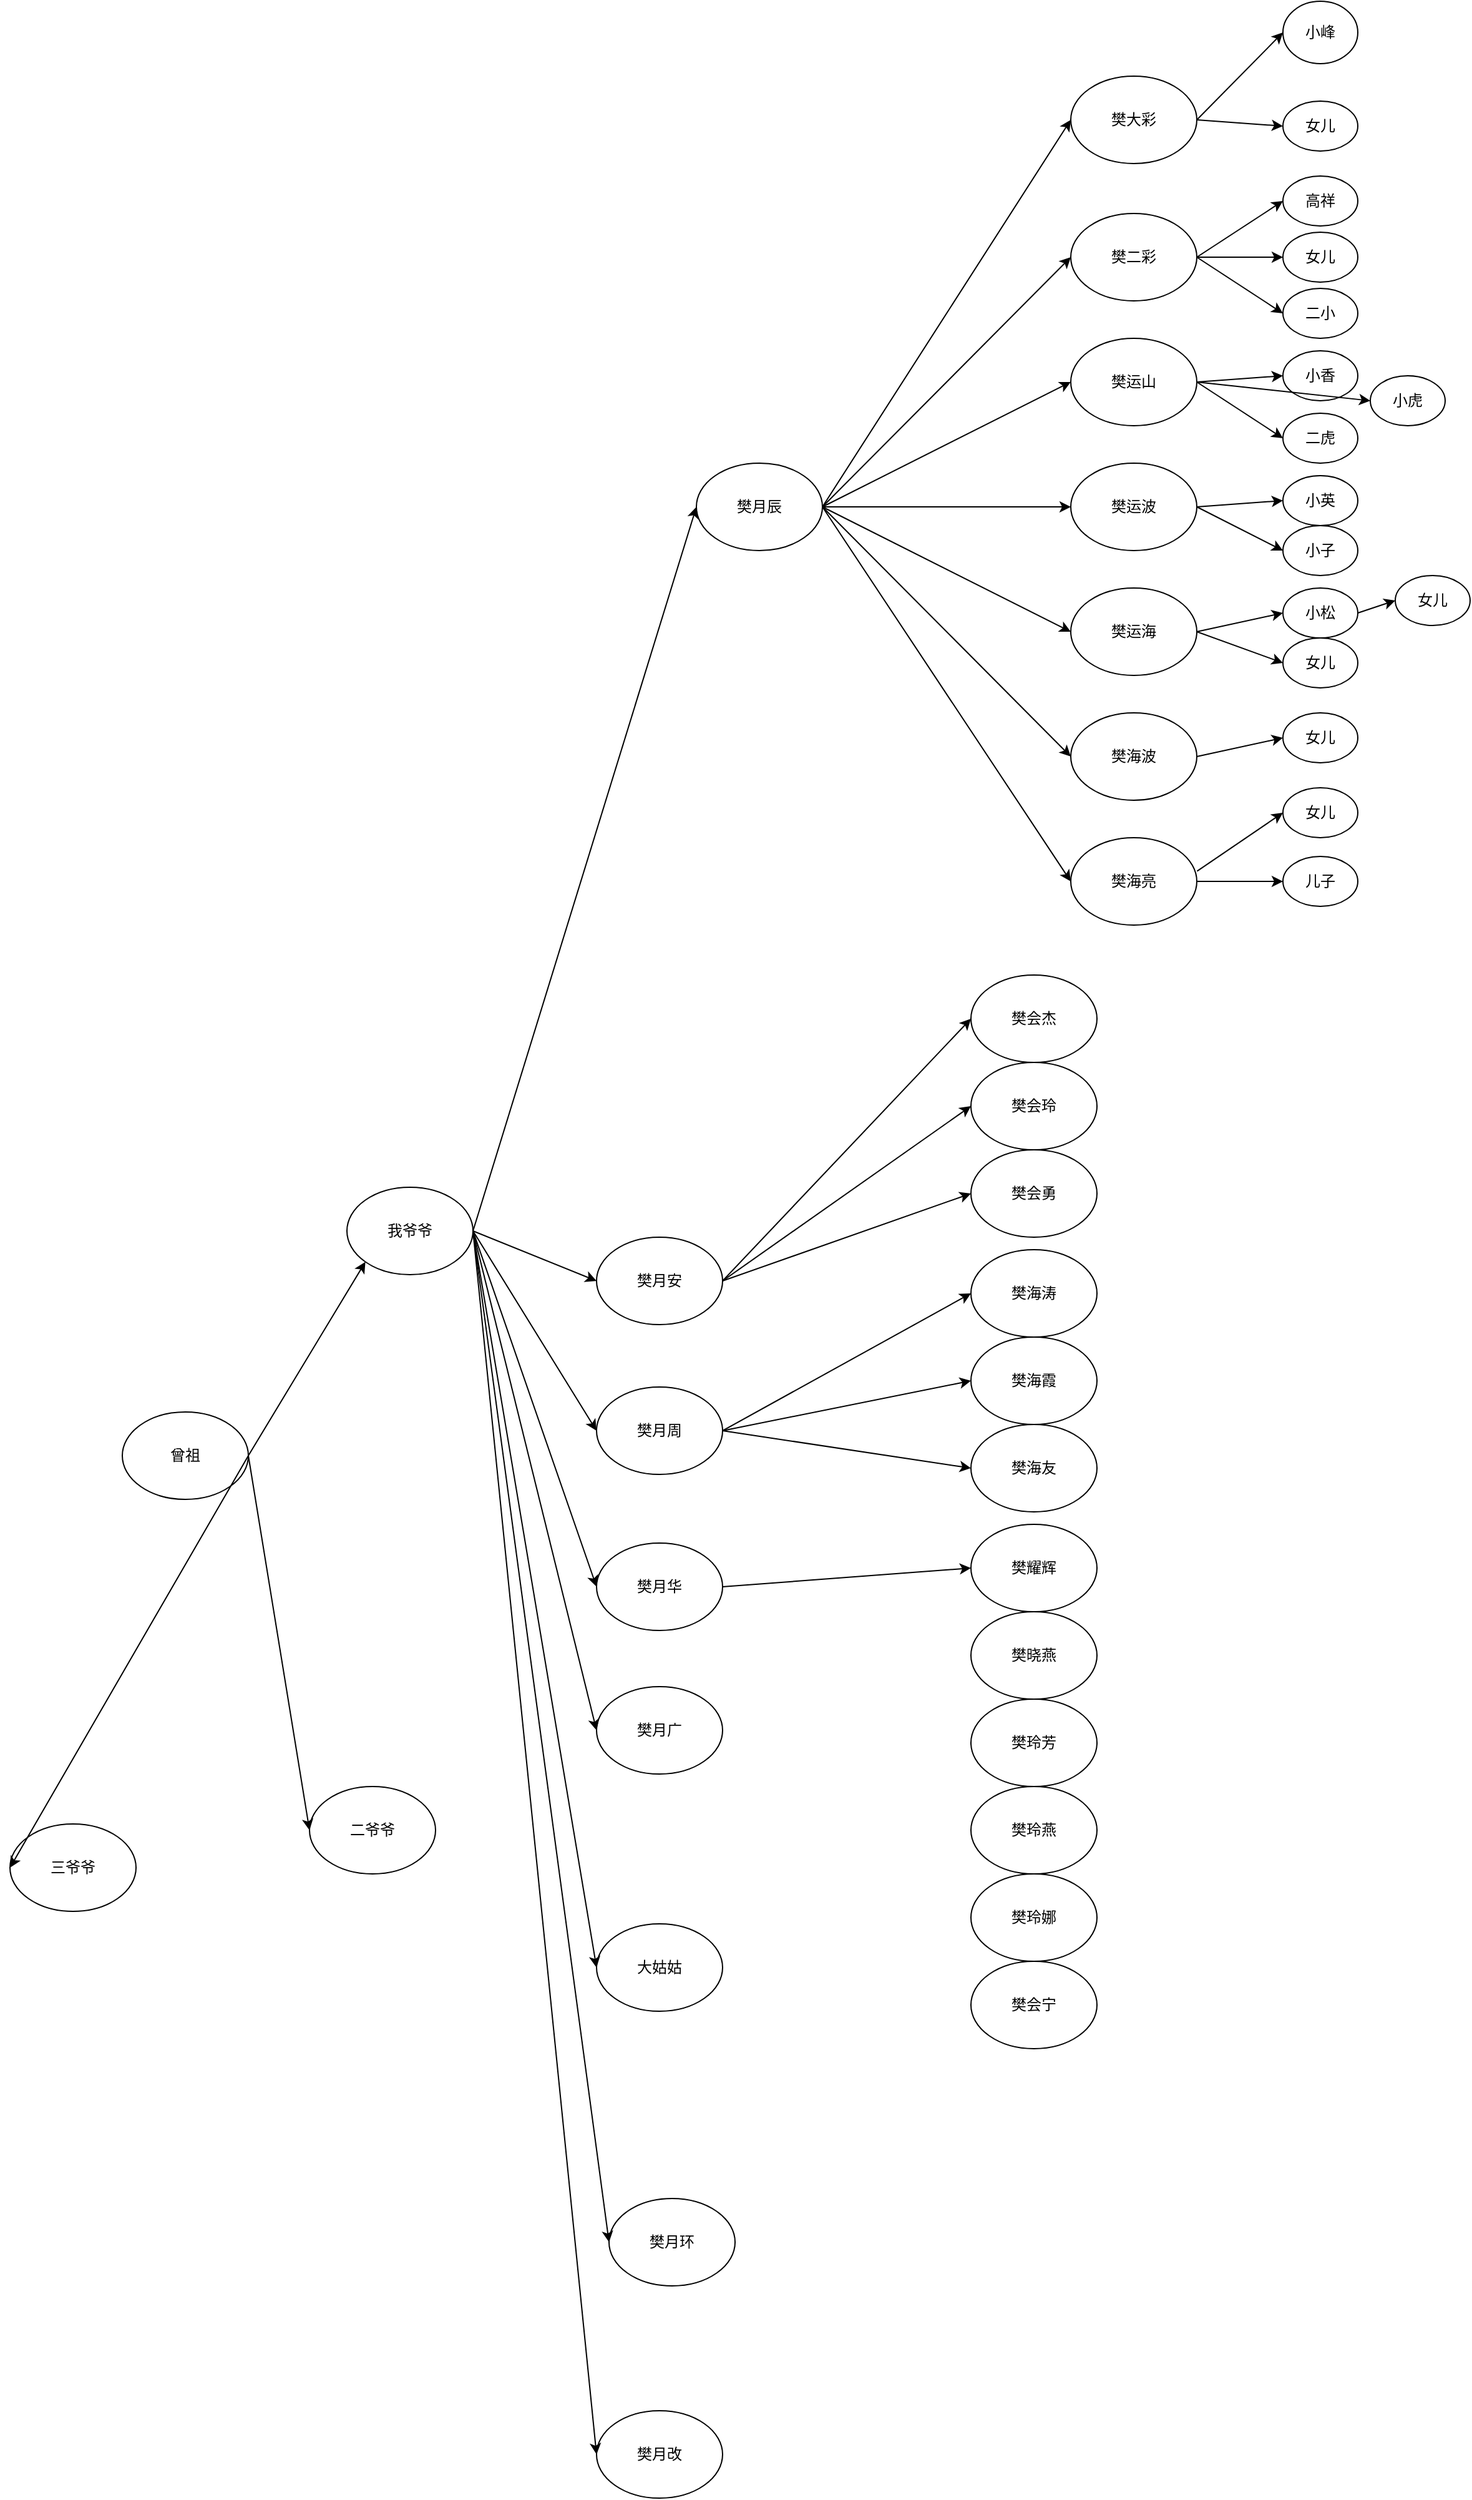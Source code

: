 <mxfile version="23.1.2" type="github">
  <diagram name="Page-1" id="822b0af5-4adb-64df-f703-e8dfc1f81529">
    <mxGraphModel dx="2578" dy="2291" grid="1" gridSize="10" guides="1" tooltips="1" connect="1" arrows="1" fold="1" page="1" pageScale="1" pageWidth="1100" pageHeight="850" background="none" math="0" shadow="0">
      <root>
        <mxCell id="0" />
        <mxCell id="1" parent="0" />
        <mxCell id="7d933b09d9755ecc-15" value="曾祖" style="ellipse;whiteSpace=wrap;html=1;rounded=0;shadow=0;comic=0;strokeWidth=1;fontFamily=Verdana;" parent="1" vertex="1">
          <mxGeometry x="460" y="320" width="101" height="70" as="geometry" />
        </mxCell>
        <mxCell id="mrYq8TOZVtPHyVSn8t1D-1" value="我爷爷" style="ellipse;whiteSpace=wrap;html=1;rounded=0;shadow=0;comic=0;strokeWidth=1;fontFamily=Verdana;" parent="1" vertex="1">
          <mxGeometry x="640" y="140" width="101" height="70" as="geometry" />
        </mxCell>
        <mxCell id="mrYq8TOZVtPHyVSn8t1D-4" value="二爷爷" style="ellipse;whiteSpace=wrap;html=1;rounded=0;shadow=0;comic=0;strokeWidth=1;fontFamily=Verdana;" parent="1" vertex="1">
          <mxGeometry x="610" y="620" width="101" height="70" as="geometry" />
        </mxCell>
        <mxCell id="mrYq8TOZVtPHyVSn8t1D-5" value="三爷爷" style="ellipse;whiteSpace=wrap;html=1;rounded=0;shadow=0;comic=0;strokeWidth=1;fontFamily=Verdana;" parent="1" vertex="1">
          <mxGeometry x="370" y="650" width="101" height="70" as="geometry" />
        </mxCell>
        <mxCell id="mrYq8TOZVtPHyVSn8t1D-6" value="" style="endArrow=classic;html=1;rounded=0;exitX=1;exitY=0.5;exitDx=0;exitDy=0;entryX=0;entryY=0.5;entryDx=0;entryDy=0;" parent="1" source="7d933b09d9755ecc-15" target="mrYq8TOZVtPHyVSn8t1D-5" edge="1">
          <mxGeometry width="50" height="50" relative="1" as="geometry">
            <mxPoint x="485.5" y="600" as="sourcePoint" />
            <mxPoint x="535.5" y="550" as="targetPoint" />
          </mxGeometry>
        </mxCell>
        <mxCell id="mrYq8TOZVtPHyVSn8t1D-7" value="" style="endArrow=classic;html=1;rounded=0;exitX=1;exitY=0.5;exitDx=0;exitDy=0;entryX=0;entryY=0.5;entryDx=0;entryDy=0;" parent="1" source="7d933b09d9755ecc-15" target="mrYq8TOZVtPHyVSn8t1D-4" edge="1">
          <mxGeometry width="50" height="50" relative="1" as="geometry">
            <mxPoint x="490" y="530" as="sourcePoint" />
            <mxPoint x="540" y="480" as="targetPoint" />
          </mxGeometry>
        </mxCell>
        <mxCell id="mrYq8TOZVtPHyVSn8t1D-8" value="樊月辰" style="ellipse;whiteSpace=wrap;html=1;rounded=0;shadow=0;comic=0;strokeWidth=1;fontFamily=Verdana;" parent="1" vertex="1">
          <mxGeometry x="920" y="-440" width="101" height="70" as="geometry" />
        </mxCell>
        <mxCell id="mrYq8TOZVtPHyVSn8t1D-12" value="樊月安" style="ellipse;whiteSpace=wrap;html=1;rounded=0;shadow=0;comic=0;strokeWidth=1;fontFamily=Verdana;" parent="1" vertex="1">
          <mxGeometry x="840" y="180" width="101" height="70" as="geometry" />
        </mxCell>
        <mxCell id="mrYq8TOZVtPHyVSn8t1D-13" value="樊月周" style="ellipse;whiteSpace=wrap;html=1;rounded=0;shadow=0;comic=0;strokeWidth=1;fontFamily=Verdana;" parent="1" vertex="1">
          <mxGeometry x="840" y="300" width="101" height="70" as="geometry" />
        </mxCell>
        <mxCell id="mrYq8TOZVtPHyVSn8t1D-14" value="樊月华" style="ellipse;whiteSpace=wrap;html=1;rounded=0;shadow=0;comic=0;strokeWidth=1;fontFamily=Verdana;" parent="1" vertex="1">
          <mxGeometry x="840" y="425" width="101" height="70" as="geometry" />
        </mxCell>
        <mxCell id="mrYq8TOZVtPHyVSn8t1D-15" value="樊月广" style="ellipse;whiteSpace=wrap;html=1;rounded=0;shadow=0;comic=0;strokeWidth=1;fontFamily=Verdana;" parent="1" vertex="1">
          <mxGeometry x="840" y="540" width="101" height="70" as="geometry" />
        </mxCell>
        <mxCell id="mrYq8TOZVtPHyVSn8t1D-16" value="大姑姑" style="ellipse;whiteSpace=wrap;html=1;rounded=0;shadow=0;comic=0;strokeWidth=1;fontFamily=Verdana;" parent="1" vertex="1">
          <mxGeometry x="840" y="730" width="101" height="70" as="geometry" />
        </mxCell>
        <mxCell id="mrYq8TOZVtPHyVSn8t1D-17" value="樊月环" style="ellipse;whiteSpace=wrap;html=1;rounded=0;shadow=0;comic=0;strokeWidth=1;fontFamily=Verdana;" parent="1" vertex="1">
          <mxGeometry x="850" y="950" width="101" height="70" as="geometry" />
        </mxCell>
        <mxCell id="mrYq8TOZVtPHyVSn8t1D-18" value="樊月改" style="ellipse;whiteSpace=wrap;html=1;rounded=0;shadow=0;comic=0;strokeWidth=1;fontFamily=Verdana;" parent="1" vertex="1">
          <mxGeometry x="840" y="1120" width="101" height="70" as="geometry" />
        </mxCell>
        <mxCell id="mrYq8TOZVtPHyVSn8t1D-20" value="" style="endArrow=classic;html=1;rounded=0;exitX=1;exitY=0.5;exitDx=0;exitDy=0;entryX=0;entryY=0.5;entryDx=0;entryDy=0;" parent="1" source="mrYq8TOZVtPHyVSn8t1D-1" target="mrYq8TOZVtPHyVSn8t1D-12" edge="1">
          <mxGeometry width="50" height="50" relative="1" as="geometry">
            <mxPoint x="1280" y="760" as="sourcePoint" />
            <mxPoint x="1330" y="710" as="targetPoint" />
          </mxGeometry>
        </mxCell>
        <mxCell id="mrYq8TOZVtPHyVSn8t1D-21" value="" style="endArrow=classic;html=1;rounded=0;exitX=1;exitY=0.5;exitDx=0;exitDy=0;entryX=0;entryY=0.5;entryDx=0;entryDy=0;" parent="1" source="mrYq8TOZVtPHyVSn8t1D-1" target="mrYq8TOZVtPHyVSn8t1D-13" edge="1">
          <mxGeometry width="50" height="50" relative="1" as="geometry">
            <mxPoint x="1280" y="760" as="sourcePoint" />
            <mxPoint x="1330" y="710" as="targetPoint" />
          </mxGeometry>
        </mxCell>
        <mxCell id="mrYq8TOZVtPHyVSn8t1D-22" value="" style="endArrow=classic;html=1;rounded=0;exitX=1;exitY=0.5;exitDx=0;exitDy=0;entryX=0;entryY=0.5;entryDx=0;entryDy=0;" parent="1" source="mrYq8TOZVtPHyVSn8t1D-1" target="mrYq8TOZVtPHyVSn8t1D-14" edge="1">
          <mxGeometry width="50" height="50" relative="1" as="geometry">
            <mxPoint x="1280" y="760" as="sourcePoint" />
            <mxPoint x="1330" y="710" as="targetPoint" />
          </mxGeometry>
        </mxCell>
        <mxCell id="mrYq8TOZVtPHyVSn8t1D-23" value="" style="endArrow=classic;html=1;rounded=0;exitX=1;exitY=0.5;exitDx=0;exitDy=0;entryX=0;entryY=0.5;entryDx=0;entryDy=0;" parent="1" source="mrYq8TOZVtPHyVSn8t1D-1" target="mrYq8TOZVtPHyVSn8t1D-15" edge="1">
          <mxGeometry width="50" height="50" relative="1" as="geometry">
            <mxPoint x="1280" y="760" as="sourcePoint" />
            <mxPoint x="1330" y="710" as="targetPoint" />
          </mxGeometry>
        </mxCell>
        <mxCell id="mrYq8TOZVtPHyVSn8t1D-24" value="" style="endArrow=classic;html=1;rounded=0;exitX=1;exitY=0.5;exitDx=0;exitDy=0;entryX=0;entryY=0.5;entryDx=0;entryDy=0;" parent="1" source="mrYq8TOZVtPHyVSn8t1D-1" target="mrYq8TOZVtPHyVSn8t1D-16" edge="1">
          <mxGeometry width="50" height="50" relative="1" as="geometry">
            <mxPoint x="1280" y="760" as="sourcePoint" />
            <mxPoint x="1330" y="710" as="targetPoint" />
          </mxGeometry>
        </mxCell>
        <mxCell id="mrYq8TOZVtPHyVSn8t1D-25" value="" style="endArrow=classic;html=1;rounded=0;exitX=1;exitY=0.5;exitDx=0;exitDy=0;entryX=0;entryY=0.5;entryDx=0;entryDy=0;" parent="1" source="mrYq8TOZVtPHyVSn8t1D-1" target="mrYq8TOZVtPHyVSn8t1D-17" edge="1">
          <mxGeometry width="50" height="50" relative="1" as="geometry">
            <mxPoint x="1280" y="760" as="sourcePoint" />
            <mxPoint x="1330" y="710" as="targetPoint" />
          </mxGeometry>
        </mxCell>
        <mxCell id="mrYq8TOZVtPHyVSn8t1D-26" value="" style="endArrow=classic;html=1;rounded=0;exitX=1;exitY=0.5;exitDx=0;exitDy=0;entryX=0;entryY=0.5;entryDx=0;entryDy=0;" parent="1" source="mrYq8TOZVtPHyVSn8t1D-1" target="mrYq8TOZVtPHyVSn8t1D-18" edge="1">
          <mxGeometry width="50" height="50" relative="1" as="geometry">
            <mxPoint x="1280" y="760" as="sourcePoint" />
            <mxPoint x="1330" y="710" as="targetPoint" />
          </mxGeometry>
        </mxCell>
        <mxCell id="mrYq8TOZVtPHyVSn8t1D-27" value="樊大彩" style="ellipse;whiteSpace=wrap;html=1;rounded=0;shadow=0;comic=0;strokeWidth=1;fontFamily=Verdana;" parent="1" vertex="1">
          <mxGeometry x="1220" y="-750" width="101" height="70" as="geometry" />
        </mxCell>
        <mxCell id="mrYq8TOZVtPHyVSn8t1D-29" value="樊二彩" style="ellipse;whiteSpace=wrap;html=1;rounded=0;shadow=0;comic=0;strokeWidth=1;fontFamily=Verdana;" parent="1" vertex="1">
          <mxGeometry x="1220" y="-640" width="101" height="70" as="geometry" />
        </mxCell>
        <mxCell id="mrYq8TOZVtPHyVSn8t1D-30" value="樊运山" style="ellipse;whiteSpace=wrap;html=1;rounded=0;shadow=0;comic=0;strokeWidth=1;fontFamily=Verdana;" parent="1" vertex="1">
          <mxGeometry x="1220" y="-540" width="101" height="70" as="geometry" />
        </mxCell>
        <mxCell id="mrYq8TOZVtPHyVSn8t1D-31" value="樊运波" style="ellipse;whiteSpace=wrap;html=1;rounded=0;shadow=0;comic=0;strokeWidth=1;fontFamily=Verdana;" parent="1" vertex="1">
          <mxGeometry x="1220" y="-440" width="101" height="70" as="geometry" />
        </mxCell>
        <mxCell id="mrYq8TOZVtPHyVSn8t1D-32" value="樊运海" style="ellipse;whiteSpace=wrap;html=1;rounded=0;shadow=0;comic=0;strokeWidth=1;fontFamily=Verdana;" parent="1" vertex="1">
          <mxGeometry x="1220" y="-340" width="101" height="70" as="geometry" />
        </mxCell>
        <mxCell id="mrYq8TOZVtPHyVSn8t1D-33" value="樊海波" style="ellipse;whiteSpace=wrap;html=1;rounded=0;shadow=0;comic=0;strokeWidth=1;fontFamily=Verdana;" parent="1" vertex="1">
          <mxGeometry x="1220" y="-240" width="101" height="70" as="geometry" />
        </mxCell>
        <mxCell id="mrYq8TOZVtPHyVSn8t1D-34" value="樊海亮" style="ellipse;whiteSpace=wrap;html=1;rounded=0;shadow=0;comic=0;strokeWidth=1;fontFamily=Verdana;" parent="1" vertex="1">
          <mxGeometry x="1220" y="-140" width="101" height="70" as="geometry" />
        </mxCell>
        <mxCell id="mrYq8TOZVtPHyVSn8t1D-35" value="" style="endArrow=classic;html=1;rounded=0;exitX=1;exitY=0.5;exitDx=0;exitDy=0;entryX=0;entryY=0.5;entryDx=0;entryDy=0;" parent="1" source="mrYq8TOZVtPHyVSn8t1D-8" target="mrYq8TOZVtPHyVSn8t1D-29" edge="1">
          <mxGeometry width="50" height="50" relative="1" as="geometry">
            <mxPoint x="1450" y="60" as="sourcePoint" />
            <mxPoint x="1500" y="10" as="targetPoint" />
          </mxGeometry>
        </mxCell>
        <mxCell id="mrYq8TOZVtPHyVSn8t1D-36" value="" style="endArrow=classic;html=1;rounded=0;exitX=1;exitY=0.5;exitDx=0;exitDy=0;entryX=0;entryY=0.5;entryDx=0;entryDy=0;" parent="1" source="mrYq8TOZVtPHyVSn8t1D-8" target="mrYq8TOZVtPHyVSn8t1D-30" edge="1">
          <mxGeometry width="50" height="50" relative="1" as="geometry">
            <mxPoint x="1450" y="60" as="sourcePoint" />
            <mxPoint x="1500" y="10" as="targetPoint" />
          </mxGeometry>
        </mxCell>
        <mxCell id="mrYq8TOZVtPHyVSn8t1D-37" value="" style="endArrow=classic;html=1;rounded=0;entryX=0;entryY=0.5;entryDx=0;entryDy=0;exitX=1;exitY=0.5;exitDx=0;exitDy=0;" parent="1" source="mrYq8TOZVtPHyVSn8t1D-8" target="mrYq8TOZVtPHyVSn8t1D-27" edge="1">
          <mxGeometry width="50" height="50" relative="1" as="geometry">
            <mxPoint x="1110" y="-330" as="sourcePoint" />
            <mxPoint x="1500" y="10" as="targetPoint" />
          </mxGeometry>
        </mxCell>
        <mxCell id="mrYq8TOZVtPHyVSn8t1D-38" value="" style="endArrow=classic;html=1;rounded=0;exitX=1;exitY=0.5;exitDx=0;exitDy=0;entryX=0;entryY=0.5;entryDx=0;entryDy=0;" parent="1" source="mrYq8TOZVtPHyVSn8t1D-8" target="mrYq8TOZVtPHyVSn8t1D-31" edge="1">
          <mxGeometry width="50" height="50" relative="1" as="geometry">
            <mxPoint x="1450" y="60" as="sourcePoint" />
            <mxPoint x="1500" y="10" as="targetPoint" />
          </mxGeometry>
        </mxCell>
        <mxCell id="mrYq8TOZVtPHyVSn8t1D-39" value="" style="endArrow=classic;html=1;rounded=0;exitX=1;exitY=0.5;exitDx=0;exitDy=0;entryX=0;entryY=0.5;entryDx=0;entryDy=0;" parent="1" source="mrYq8TOZVtPHyVSn8t1D-8" target="mrYq8TOZVtPHyVSn8t1D-32" edge="1">
          <mxGeometry width="50" height="50" relative="1" as="geometry">
            <mxPoint x="1450" y="60" as="sourcePoint" />
            <mxPoint x="1500" y="10" as="targetPoint" />
          </mxGeometry>
        </mxCell>
        <mxCell id="mrYq8TOZVtPHyVSn8t1D-40" value="" style="endArrow=classic;html=1;rounded=0;exitX=1;exitY=0.5;exitDx=0;exitDy=0;entryX=0;entryY=0.5;entryDx=0;entryDy=0;" parent="1" source="mrYq8TOZVtPHyVSn8t1D-8" target="mrYq8TOZVtPHyVSn8t1D-33" edge="1">
          <mxGeometry width="50" height="50" relative="1" as="geometry">
            <mxPoint x="1450" y="60" as="sourcePoint" />
            <mxPoint x="1500" y="10" as="targetPoint" />
          </mxGeometry>
        </mxCell>
        <mxCell id="mrYq8TOZVtPHyVSn8t1D-41" value="" style="endArrow=classic;html=1;rounded=0;exitX=1;exitY=0.5;exitDx=0;exitDy=0;entryX=0;entryY=0.5;entryDx=0;entryDy=0;" parent="1" source="mrYq8TOZVtPHyVSn8t1D-8" target="mrYq8TOZVtPHyVSn8t1D-34" edge="1">
          <mxGeometry width="50" height="50" relative="1" as="geometry">
            <mxPoint x="1450" y="60" as="sourcePoint" />
            <mxPoint x="1500" y="10" as="targetPoint" />
          </mxGeometry>
        </mxCell>
        <mxCell id="mrYq8TOZVtPHyVSn8t1D-42" value="小峰" style="ellipse;whiteSpace=wrap;html=1;rounded=0;shadow=0;comic=0;strokeWidth=1;fontFamily=Verdana;" parent="1" vertex="1">
          <mxGeometry x="1390" y="-810" width="60" height="50" as="geometry" />
        </mxCell>
        <mxCell id="mrYq8TOZVtPHyVSn8t1D-44" value="女儿" style="ellipse;whiteSpace=wrap;html=1;rounded=0;shadow=0;comic=0;strokeWidth=1;fontFamily=Verdana;" parent="1" vertex="1">
          <mxGeometry x="1390" y="-730" width="60" height="40" as="geometry" />
        </mxCell>
        <mxCell id="mrYq8TOZVtPHyVSn8t1D-45" value="" style="endArrow=classic;html=1;rounded=0;exitX=1;exitY=0.5;exitDx=0;exitDy=0;entryX=0;entryY=0.5;entryDx=0;entryDy=0;" parent="1" source="mrYq8TOZVtPHyVSn8t1D-27" target="mrYq8TOZVtPHyVSn8t1D-44" edge="1">
          <mxGeometry width="50" height="50" relative="1" as="geometry">
            <mxPoint x="1400" y="-70" as="sourcePoint" />
            <mxPoint x="1450" y="-120" as="targetPoint" />
          </mxGeometry>
        </mxCell>
        <mxCell id="mrYq8TOZVtPHyVSn8t1D-48" value="" style="endArrow=classic;html=1;rounded=0;exitX=1;exitY=0.5;exitDx=0;exitDy=0;entryX=0;entryY=0.5;entryDx=0;entryDy=0;" parent="1" source="mrYq8TOZVtPHyVSn8t1D-27" target="mrYq8TOZVtPHyVSn8t1D-42" edge="1">
          <mxGeometry width="50" height="50" relative="1" as="geometry">
            <mxPoint x="1400" y="-70" as="sourcePoint" />
            <mxPoint x="1450" y="-120" as="targetPoint" />
          </mxGeometry>
        </mxCell>
        <mxCell id="mrYq8TOZVtPHyVSn8t1D-49" value="" style="endArrow=classic;html=1;rounded=0;exitX=1;exitY=0.5;exitDx=0;exitDy=0;entryX=0;entryY=0.5;entryDx=0;entryDy=0;" parent="1" source="mrYq8TOZVtPHyVSn8t1D-29" target="mrYq8TOZVtPHyVSn8t1D-51" edge="1">
          <mxGeometry width="50" height="50" relative="1" as="geometry">
            <mxPoint x="1400" y="-70" as="sourcePoint" />
            <mxPoint x="1450" y="-120" as="targetPoint" />
          </mxGeometry>
        </mxCell>
        <mxCell id="mrYq8TOZVtPHyVSn8t1D-51" value="高祥" style="ellipse;whiteSpace=wrap;html=1;rounded=0;shadow=0;comic=0;strokeWidth=1;fontFamily=Verdana;" parent="1" vertex="1">
          <mxGeometry x="1390" y="-670" width="60" height="40" as="geometry" />
        </mxCell>
        <mxCell id="mrYq8TOZVtPHyVSn8t1D-52" value="女儿" style="ellipse;whiteSpace=wrap;html=1;rounded=0;shadow=0;comic=0;strokeWidth=1;fontFamily=Verdana;" parent="1" vertex="1">
          <mxGeometry x="1390" y="-625" width="60" height="40" as="geometry" />
        </mxCell>
        <mxCell id="mrYq8TOZVtPHyVSn8t1D-53" value="二小" style="ellipse;whiteSpace=wrap;html=1;rounded=0;shadow=0;comic=0;strokeWidth=1;fontFamily=Verdana;" parent="1" vertex="1">
          <mxGeometry x="1390" y="-580" width="60" height="40" as="geometry" />
        </mxCell>
        <mxCell id="mrYq8TOZVtPHyVSn8t1D-54" value="" style="endArrow=classic;html=1;rounded=0;exitX=1;exitY=0.5;exitDx=0;exitDy=0;entryX=0;entryY=0.5;entryDx=0;entryDy=0;" parent="1" source="mrYq8TOZVtPHyVSn8t1D-29" target="mrYq8TOZVtPHyVSn8t1D-52" edge="1">
          <mxGeometry width="50" height="50" relative="1" as="geometry">
            <mxPoint x="1400" y="-70" as="sourcePoint" />
            <mxPoint x="1450" y="-120" as="targetPoint" />
          </mxGeometry>
        </mxCell>
        <mxCell id="mrYq8TOZVtPHyVSn8t1D-55" value="" style="endArrow=classic;html=1;rounded=0;exitX=1;exitY=0.5;exitDx=0;exitDy=0;entryX=0;entryY=0.5;entryDx=0;entryDy=0;" parent="1" source="mrYq8TOZVtPHyVSn8t1D-29" target="mrYq8TOZVtPHyVSn8t1D-53" edge="1">
          <mxGeometry width="50" height="50" relative="1" as="geometry">
            <mxPoint x="1400" y="-70" as="sourcePoint" />
            <mxPoint x="1450" y="-120" as="targetPoint" />
          </mxGeometry>
        </mxCell>
        <mxCell id="mrYq8TOZVtPHyVSn8t1D-56" value="小香" style="ellipse;whiteSpace=wrap;html=1;rounded=0;shadow=0;comic=0;strokeWidth=1;fontFamily=Verdana;" parent="1" vertex="1">
          <mxGeometry x="1390" y="-530" width="60" height="40" as="geometry" />
        </mxCell>
        <mxCell id="mrYq8TOZVtPHyVSn8t1D-57" value="二虎" style="ellipse;whiteSpace=wrap;html=1;rounded=0;shadow=0;comic=0;strokeWidth=1;fontFamily=Verdana;" parent="1" vertex="1">
          <mxGeometry x="1390" y="-480" width="60" height="40" as="geometry" />
        </mxCell>
        <mxCell id="mrYq8TOZVtPHyVSn8t1D-58" value="小虎" style="ellipse;whiteSpace=wrap;html=1;rounded=0;shadow=0;comic=0;strokeWidth=1;fontFamily=Verdana;" parent="1" vertex="1">
          <mxGeometry x="1460" y="-510" width="60" height="40" as="geometry" />
        </mxCell>
        <mxCell id="mrYq8TOZVtPHyVSn8t1D-59" value="" style="endArrow=classic;html=1;rounded=0;exitX=1;exitY=0.5;exitDx=0;exitDy=0;entryX=0;entryY=0.5;entryDx=0;entryDy=0;" parent="1" source="mrYq8TOZVtPHyVSn8t1D-30" target="mrYq8TOZVtPHyVSn8t1D-56" edge="1">
          <mxGeometry width="50" height="50" relative="1" as="geometry">
            <mxPoint x="1400" y="-70" as="sourcePoint" />
            <mxPoint x="1450" y="-120" as="targetPoint" />
          </mxGeometry>
        </mxCell>
        <mxCell id="mrYq8TOZVtPHyVSn8t1D-60" value="" style="endArrow=classic;html=1;rounded=0;exitX=1;exitY=0.5;exitDx=0;exitDy=0;entryX=0;entryY=0.5;entryDx=0;entryDy=0;" parent="1" source="mrYq8TOZVtPHyVSn8t1D-30" target="mrYq8TOZVtPHyVSn8t1D-58" edge="1">
          <mxGeometry width="50" height="50" relative="1" as="geometry">
            <mxPoint x="1400" y="-70" as="sourcePoint" />
            <mxPoint x="1450" y="-120" as="targetPoint" />
          </mxGeometry>
        </mxCell>
        <mxCell id="mrYq8TOZVtPHyVSn8t1D-61" value="" style="endArrow=classic;html=1;rounded=0;exitX=1;exitY=0.5;exitDx=0;exitDy=0;entryX=0;entryY=0.5;entryDx=0;entryDy=0;" parent="1" source="mrYq8TOZVtPHyVSn8t1D-30" target="mrYq8TOZVtPHyVSn8t1D-57" edge="1">
          <mxGeometry width="50" height="50" relative="1" as="geometry">
            <mxPoint x="1400" y="-70" as="sourcePoint" />
            <mxPoint x="1450" y="-120" as="targetPoint" />
          </mxGeometry>
        </mxCell>
        <mxCell id="mrYq8TOZVtPHyVSn8t1D-62" value="小英" style="ellipse;whiteSpace=wrap;html=1;rounded=0;shadow=0;comic=0;strokeWidth=1;fontFamily=Verdana;" parent="1" vertex="1">
          <mxGeometry x="1390" y="-430" width="60" height="40" as="geometry" />
        </mxCell>
        <mxCell id="mrYq8TOZVtPHyVSn8t1D-63" value="小子" style="ellipse;whiteSpace=wrap;html=1;rounded=0;shadow=0;comic=0;strokeWidth=1;fontFamily=Verdana;" parent="1" vertex="1">
          <mxGeometry x="1390" y="-390" width="60" height="40" as="geometry" />
        </mxCell>
        <mxCell id="mrYq8TOZVtPHyVSn8t1D-64" value="" style="endArrow=classic;html=1;rounded=0;exitX=1;exitY=0.5;exitDx=0;exitDy=0;entryX=0;entryY=0.5;entryDx=0;entryDy=0;" parent="1" source="mrYq8TOZVtPHyVSn8t1D-31" target="mrYq8TOZVtPHyVSn8t1D-62" edge="1">
          <mxGeometry width="50" height="50" relative="1" as="geometry">
            <mxPoint x="1400" y="-70" as="sourcePoint" />
            <mxPoint x="1450" y="-120" as="targetPoint" />
          </mxGeometry>
        </mxCell>
        <mxCell id="mrYq8TOZVtPHyVSn8t1D-65" value="" style="endArrow=classic;html=1;rounded=0;exitX=1;exitY=0.5;exitDx=0;exitDy=0;entryX=0;entryY=0.5;entryDx=0;entryDy=0;" parent="1" source="mrYq8TOZVtPHyVSn8t1D-31" target="mrYq8TOZVtPHyVSn8t1D-63" edge="1">
          <mxGeometry width="50" height="50" relative="1" as="geometry">
            <mxPoint x="1400" y="-70" as="sourcePoint" />
            <mxPoint x="1450" y="-120" as="targetPoint" />
          </mxGeometry>
        </mxCell>
        <mxCell id="mrYq8TOZVtPHyVSn8t1D-66" value="" style="endArrow=classic;html=1;rounded=0;exitX=1;exitY=0.5;exitDx=0;exitDy=0;entryX=0;entryY=0.5;entryDx=0;entryDy=0;" parent="1" source="mrYq8TOZVtPHyVSn8t1D-1" target="mrYq8TOZVtPHyVSn8t1D-8" edge="1">
          <mxGeometry width="50" height="50" relative="1" as="geometry">
            <mxPoint x="1290" y="30" as="sourcePoint" />
            <mxPoint x="1340" y="-20" as="targetPoint" />
          </mxGeometry>
        </mxCell>
        <mxCell id="dkeCcL5cMMutuweCGN-a-1" value="" style="endArrow=classic;html=1;rounded=0;exitX=1;exitY=0.5;exitDx=0;exitDy=0;entryX=0;entryY=1;entryDx=0;entryDy=0;" edge="1" parent="1" source="7d933b09d9755ecc-15" target="mrYq8TOZVtPHyVSn8t1D-1">
          <mxGeometry width="50" height="50" relative="1" as="geometry">
            <mxPoint x="1070" y="570" as="sourcePoint" />
            <mxPoint x="1120" y="520" as="targetPoint" />
          </mxGeometry>
        </mxCell>
        <mxCell id="dkeCcL5cMMutuweCGN-a-2" value="小松" style="ellipse;whiteSpace=wrap;html=1;rounded=0;shadow=0;comic=0;strokeWidth=1;fontFamily=Verdana;" vertex="1" parent="1">
          <mxGeometry x="1390" y="-340" width="60" height="40" as="geometry" />
        </mxCell>
        <mxCell id="dkeCcL5cMMutuweCGN-a-3" value="女儿" style="ellipse;whiteSpace=wrap;html=1;rounded=0;shadow=0;comic=0;strokeWidth=1;fontFamily=Verdana;" vertex="1" parent="1">
          <mxGeometry x="1390" y="-300" width="60" height="40" as="geometry" />
        </mxCell>
        <mxCell id="dkeCcL5cMMutuweCGN-a-4" value="女儿" style="ellipse;whiteSpace=wrap;html=1;rounded=0;shadow=0;comic=0;strokeWidth=1;fontFamily=Verdana;" vertex="1" parent="1">
          <mxGeometry x="1480" y="-350" width="60" height="40" as="geometry" />
        </mxCell>
        <mxCell id="dkeCcL5cMMutuweCGN-a-5" value="" style="endArrow=classic;html=1;rounded=0;exitX=1;exitY=0.5;exitDx=0;exitDy=0;entryX=0;entryY=0.5;entryDx=0;entryDy=0;" edge="1" parent="1" source="mrYq8TOZVtPHyVSn8t1D-32" target="dkeCcL5cMMutuweCGN-a-2">
          <mxGeometry width="50" height="50" relative="1" as="geometry">
            <mxPoint x="1230" y="-280" as="sourcePoint" />
            <mxPoint x="1280" y="-330" as="targetPoint" />
          </mxGeometry>
        </mxCell>
        <mxCell id="dkeCcL5cMMutuweCGN-a-6" value="" style="endArrow=classic;html=1;rounded=0;exitX=1;exitY=0.5;exitDx=0;exitDy=0;entryX=0;entryY=0.5;entryDx=0;entryDy=0;" edge="1" parent="1" source="dkeCcL5cMMutuweCGN-a-2" target="dkeCcL5cMMutuweCGN-a-4">
          <mxGeometry width="50" height="50" relative="1" as="geometry">
            <mxPoint x="1230" y="-280" as="sourcePoint" />
            <mxPoint x="1280" y="-330" as="targetPoint" />
          </mxGeometry>
        </mxCell>
        <mxCell id="dkeCcL5cMMutuweCGN-a-7" value="" style="endArrow=classic;html=1;rounded=0;exitX=1;exitY=0.5;exitDx=0;exitDy=0;entryX=0;entryY=0.5;entryDx=0;entryDy=0;" edge="1" parent="1" source="mrYq8TOZVtPHyVSn8t1D-32" target="dkeCcL5cMMutuweCGN-a-3">
          <mxGeometry width="50" height="50" relative="1" as="geometry">
            <mxPoint x="1331" y="-295" as="sourcePoint" />
            <mxPoint x="1400" y="-310" as="targetPoint" />
          </mxGeometry>
        </mxCell>
        <mxCell id="dkeCcL5cMMutuweCGN-a-8" value="女儿" style="ellipse;whiteSpace=wrap;html=1;rounded=0;shadow=0;comic=0;strokeWidth=1;fontFamily=Verdana;" vertex="1" parent="1">
          <mxGeometry x="1390" y="-240" width="60" height="40" as="geometry" />
        </mxCell>
        <mxCell id="dkeCcL5cMMutuweCGN-a-9" value="" style="endArrow=classic;html=1;rounded=0;exitX=1;exitY=0.5;exitDx=0;exitDy=0;entryX=0;entryY=0.5;entryDx=0;entryDy=0;" edge="1" parent="1" source="mrYq8TOZVtPHyVSn8t1D-33" target="dkeCcL5cMMutuweCGN-a-8">
          <mxGeometry width="50" height="50" relative="1" as="geometry">
            <mxPoint x="1230" y="-280" as="sourcePoint" />
            <mxPoint x="1280" y="-330" as="targetPoint" />
          </mxGeometry>
        </mxCell>
        <mxCell id="dkeCcL5cMMutuweCGN-a-10" value="女儿" style="ellipse;whiteSpace=wrap;html=1;rounded=0;shadow=0;comic=0;strokeWidth=1;fontFamily=Verdana;" vertex="1" parent="1">
          <mxGeometry x="1390" y="-180" width="60" height="40" as="geometry" />
        </mxCell>
        <mxCell id="dkeCcL5cMMutuweCGN-a-11" value="儿子" style="ellipse;whiteSpace=wrap;html=1;rounded=0;shadow=0;comic=0;strokeWidth=1;fontFamily=Verdana;" vertex="1" parent="1">
          <mxGeometry x="1390" y="-125" width="60" height="40" as="geometry" />
        </mxCell>
        <mxCell id="dkeCcL5cMMutuweCGN-a-12" value="" style="endArrow=classic;html=1;rounded=0;exitX=1.002;exitY=0.383;exitDx=0;exitDy=0;entryX=0;entryY=0.5;entryDx=0;entryDy=0;exitPerimeter=0;" edge="1" parent="1" source="mrYq8TOZVtPHyVSn8t1D-34" target="dkeCcL5cMMutuweCGN-a-10">
          <mxGeometry width="50" height="50" relative="1" as="geometry">
            <mxPoint x="1331" y="-195" as="sourcePoint" />
            <mxPoint x="1400" y="-210" as="targetPoint" />
          </mxGeometry>
        </mxCell>
        <mxCell id="dkeCcL5cMMutuweCGN-a-13" value="" style="endArrow=classic;html=1;rounded=0;exitX=1;exitY=0.5;exitDx=0;exitDy=0;entryX=0;entryY=0.5;entryDx=0;entryDy=0;" edge="1" parent="1" source="mrYq8TOZVtPHyVSn8t1D-34" target="dkeCcL5cMMutuweCGN-a-11">
          <mxGeometry width="50" height="50" relative="1" as="geometry">
            <mxPoint x="1341" y="-185" as="sourcePoint" />
            <mxPoint x="1410" y="-200" as="targetPoint" />
          </mxGeometry>
        </mxCell>
        <mxCell id="dkeCcL5cMMutuweCGN-a-14" value="樊会杰" style="ellipse;whiteSpace=wrap;html=1;rounded=0;shadow=0;comic=0;strokeWidth=1;fontFamily=Verdana;" vertex="1" parent="1">
          <mxGeometry x="1140" y="-30" width="101" height="70" as="geometry" />
        </mxCell>
        <mxCell id="dkeCcL5cMMutuweCGN-a-15" value="樊会玲" style="ellipse;whiteSpace=wrap;html=1;rounded=0;shadow=0;comic=0;strokeWidth=1;fontFamily=Verdana;" vertex="1" parent="1">
          <mxGeometry x="1140" y="40" width="101" height="70" as="geometry" />
        </mxCell>
        <mxCell id="dkeCcL5cMMutuweCGN-a-16" value="樊会勇" style="ellipse;whiteSpace=wrap;html=1;rounded=0;shadow=0;comic=0;strokeWidth=1;fontFamily=Verdana;" vertex="1" parent="1">
          <mxGeometry x="1140" y="110" width="101" height="70" as="geometry" />
        </mxCell>
        <mxCell id="dkeCcL5cMMutuweCGN-a-17" value="樊海涛" style="ellipse;whiteSpace=wrap;html=1;rounded=0;shadow=0;comic=0;strokeWidth=1;fontFamily=Verdana;" vertex="1" parent="1">
          <mxGeometry x="1140" y="190" width="101" height="70" as="geometry" />
        </mxCell>
        <mxCell id="dkeCcL5cMMutuweCGN-a-18" value="樊海霞" style="ellipse;whiteSpace=wrap;html=1;rounded=0;shadow=0;comic=0;strokeWidth=1;fontFamily=Verdana;" vertex="1" parent="1">
          <mxGeometry x="1140" y="260" width="101" height="70" as="geometry" />
        </mxCell>
        <mxCell id="dkeCcL5cMMutuweCGN-a-19" value="樊海友" style="ellipse;whiteSpace=wrap;html=1;rounded=0;shadow=0;comic=0;strokeWidth=1;fontFamily=Verdana;" vertex="1" parent="1">
          <mxGeometry x="1140" y="330" width="101" height="70" as="geometry" />
        </mxCell>
        <mxCell id="dkeCcL5cMMutuweCGN-a-20" value="樊耀辉" style="ellipse;whiteSpace=wrap;html=1;rounded=0;shadow=0;comic=0;strokeWidth=1;fontFamily=Verdana;" vertex="1" parent="1">
          <mxGeometry x="1140" y="410" width="101" height="70" as="geometry" />
        </mxCell>
        <mxCell id="dkeCcL5cMMutuweCGN-a-21" value="樊晓燕" style="ellipse;whiteSpace=wrap;html=1;rounded=0;shadow=0;comic=0;strokeWidth=1;fontFamily=Verdana;" vertex="1" parent="1">
          <mxGeometry x="1140" y="480" width="101" height="70" as="geometry" />
        </mxCell>
        <mxCell id="dkeCcL5cMMutuweCGN-a-22" value="" style="endArrow=classic;html=1;rounded=0;exitX=1;exitY=0.5;exitDx=0;exitDy=0;entryX=0;entryY=0.5;entryDx=0;entryDy=0;" edge="1" parent="1" source="mrYq8TOZVtPHyVSn8t1D-12" target="dkeCcL5cMMutuweCGN-a-14">
          <mxGeometry width="50" height="50" relative="1" as="geometry">
            <mxPoint x="1070" y="350" as="sourcePoint" />
            <mxPoint x="1120" y="300" as="targetPoint" />
          </mxGeometry>
        </mxCell>
        <mxCell id="dkeCcL5cMMutuweCGN-a-23" value="" style="endArrow=classic;html=1;rounded=0;exitX=1;exitY=0.5;exitDx=0;exitDy=0;entryX=0;entryY=0.5;entryDx=0;entryDy=0;" edge="1" parent="1" source="mrYq8TOZVtPHyVSn8t1D-12" target="dkeCcL5cMMutuweCGN-a-15">
          <mxGeometry width="50" height="50" relative="1" as="geometry">
            <mxPoint x="1070" y="350" as="sourcePoint" />
            <mxPoint x="1120" y="300" as="targetPoint" />
          </mxGeometry>
        </mxCell>
        <mxCell id="dkeCcL5cMMutuweCGN-a-24" value="" style="endArrow=classic;html=1;rounded=0;exitX=1;exitY=0.5;exitDx=0;exitDy=0;entryX=0;entryY=0.5;entryDx=0;entryDy=0;" edge="1" parent="1" source="mrYq8TOZVtPHyVSn8t1D-12" target="dkeCcL5cMMutuweCGN-a-16">
          <mxGeometry width="50" height="50" relative="1" as="geometry">
            <mxPoint x="951" y="225" as="sourcePoint" />
            <mxPoint x="1070" y="245" as="targetPoint" />
          </mxGeometry>
        </mxCell>
        <mxCell id="dkeCcL5cMMutuweCGN-a-25" value="" style="endArrow=classic;html=1;rounded=0;exitX=1;exitY=0.5;exitDx=0;exitDy=0;entryX=0;entryY=0.5;entryDx=0;entryDy=0;" edge="1" parent="1" source="mrYq8TOZVtPHyVSn8t1D-13" target="dkeCcL5cMMutuweCGN-a-17">
          <mxGeometry width="50" height="50" relative="1" as="geometry">
            <mxPoint x="961" y="235" as="sourcePoint" />
            <mxPoint x="1057" y="367" as="targetPoint" />
          </mxGeometry>
        </mxCell>
        <mxCell id="dkeCcL5cMMutuweCGN-a-26" value="" style="endArrow=classic;html=1;rounded=0;exitX=1;exitY=0.5;exitDx=0;exitDy=0;entryX=0;entryY=0.5;entryDx=0;entryDy=0;" edge="1" parent="1" source="mrYq8TOZVtPHyVSn8t1D-13" target="dkeCcL5cMMutuweCGN-a-18">
          <mxGeometry width="50" height="50" relative="1" as="geometry">
            <mxPoint x="971" y="245" as="sourcePoint" />
            <mxPoint x="1090" y="265" as="targetPoint" />
          </mxGeometry>
        </mxCell>
        <mxCell id="dkeCcL5cMMutuweCGN-a-27" value="" style="endArrow=classic;html=1;rounded=0;exitX=1;exitY=0.5;exitDx=0;exitDy=0;entryX=0;entryY=0.5;entryDx=0;entryDy=0;" edge="1" parent="1" source="mrYq8TOZVtPHyVSn8t1D-13" target="dkeCcL5cMMutuweCGN-a-19">
          <mxGeometry width="50" height="50" relative="1" as="geometry">
            <mxPoint x="981" y="255" as="sourcePoint" />
            <mxPoint x="1100" y="275" as="targetPoint" />
          </mxGeometry>
        </mxCell>
        <mxCell id="dkeCcL5cMMutuweCGN-a-28" value="樊玲芳" style="ellipse;whiteSpace=wrap;html=1;rounded=0;shadow=0;comic=0;strokeWidth=1;fontFamily=Verdana;" vertex="1" parent="1">
          <mxGeometry x="1140" y="550" width="101" height="70" as="geometry" />
        </mxCell>
        <mxCell id="dkeCcL5cMMutuweCGN-a-29" value="樊玲燕" style="ellipse;whiteSpace=wrap;html=1;rounded=0;shadow=0;comic=0;strokeWidth=1;fontFamily=Verdana;" vertex="1" parent="1">
          <mxGeometry x="1140" y="620" width="101" height="70" as="geometry" />
        </mxCell>
        <mxCell id="dkeCcL5cMMutuweCGN-a-30" value="樊玲娜" style="ellipse;whiteSpace=wrap;html=1;rounded=0;shadow=0;comic=0;strokeWidth=1;fontFamily=Verdana;" vertex="1" parent="1">
          <mxGeometry x="1140" y="690" width="101" height="70" as="geometry" />
        </mxCell>
        <mxCell id="dkeCcL5cMMutuweCGN-a-31" value="樊会宁" style="ellipse;whiteSpace=wrap;html=1;rounded=0;shadow=0;comic=0;strokeWidth=1;fontFamily=Verdana;" vertex="1" parent="1">
          <mxGeometry x="1140" y="760" width="101" height="70" as="geometry" />
        </mxCell>
        <mxCell id="dkeCcL5cMMutuweCGN-a-32" value="" style="endArrow=classic;html=1;rounded=0;exitX=1;exitY=0.5;exitDx=0;exitDy=0;entryX=0;entryY=0.5;entryDx=0;entryDy=0;" edge="1" parent="1" source="mrYq8TOZVtPHyVSn8t1D-14" target="dkeCcL5cMMutuweCGN-a-20">
          <mxGeometry width="50" height="50" relative="1" as="geometry">
            <mxPoint x="1070" y="630" as="sourcePoint" />
            <mxPoint x="1120" y="580" as="targetPoint" />
          </mxGeometry>
        </mxCell>
      </root>
    </mxGraphModel>
  </diagram>
</mxfile>
